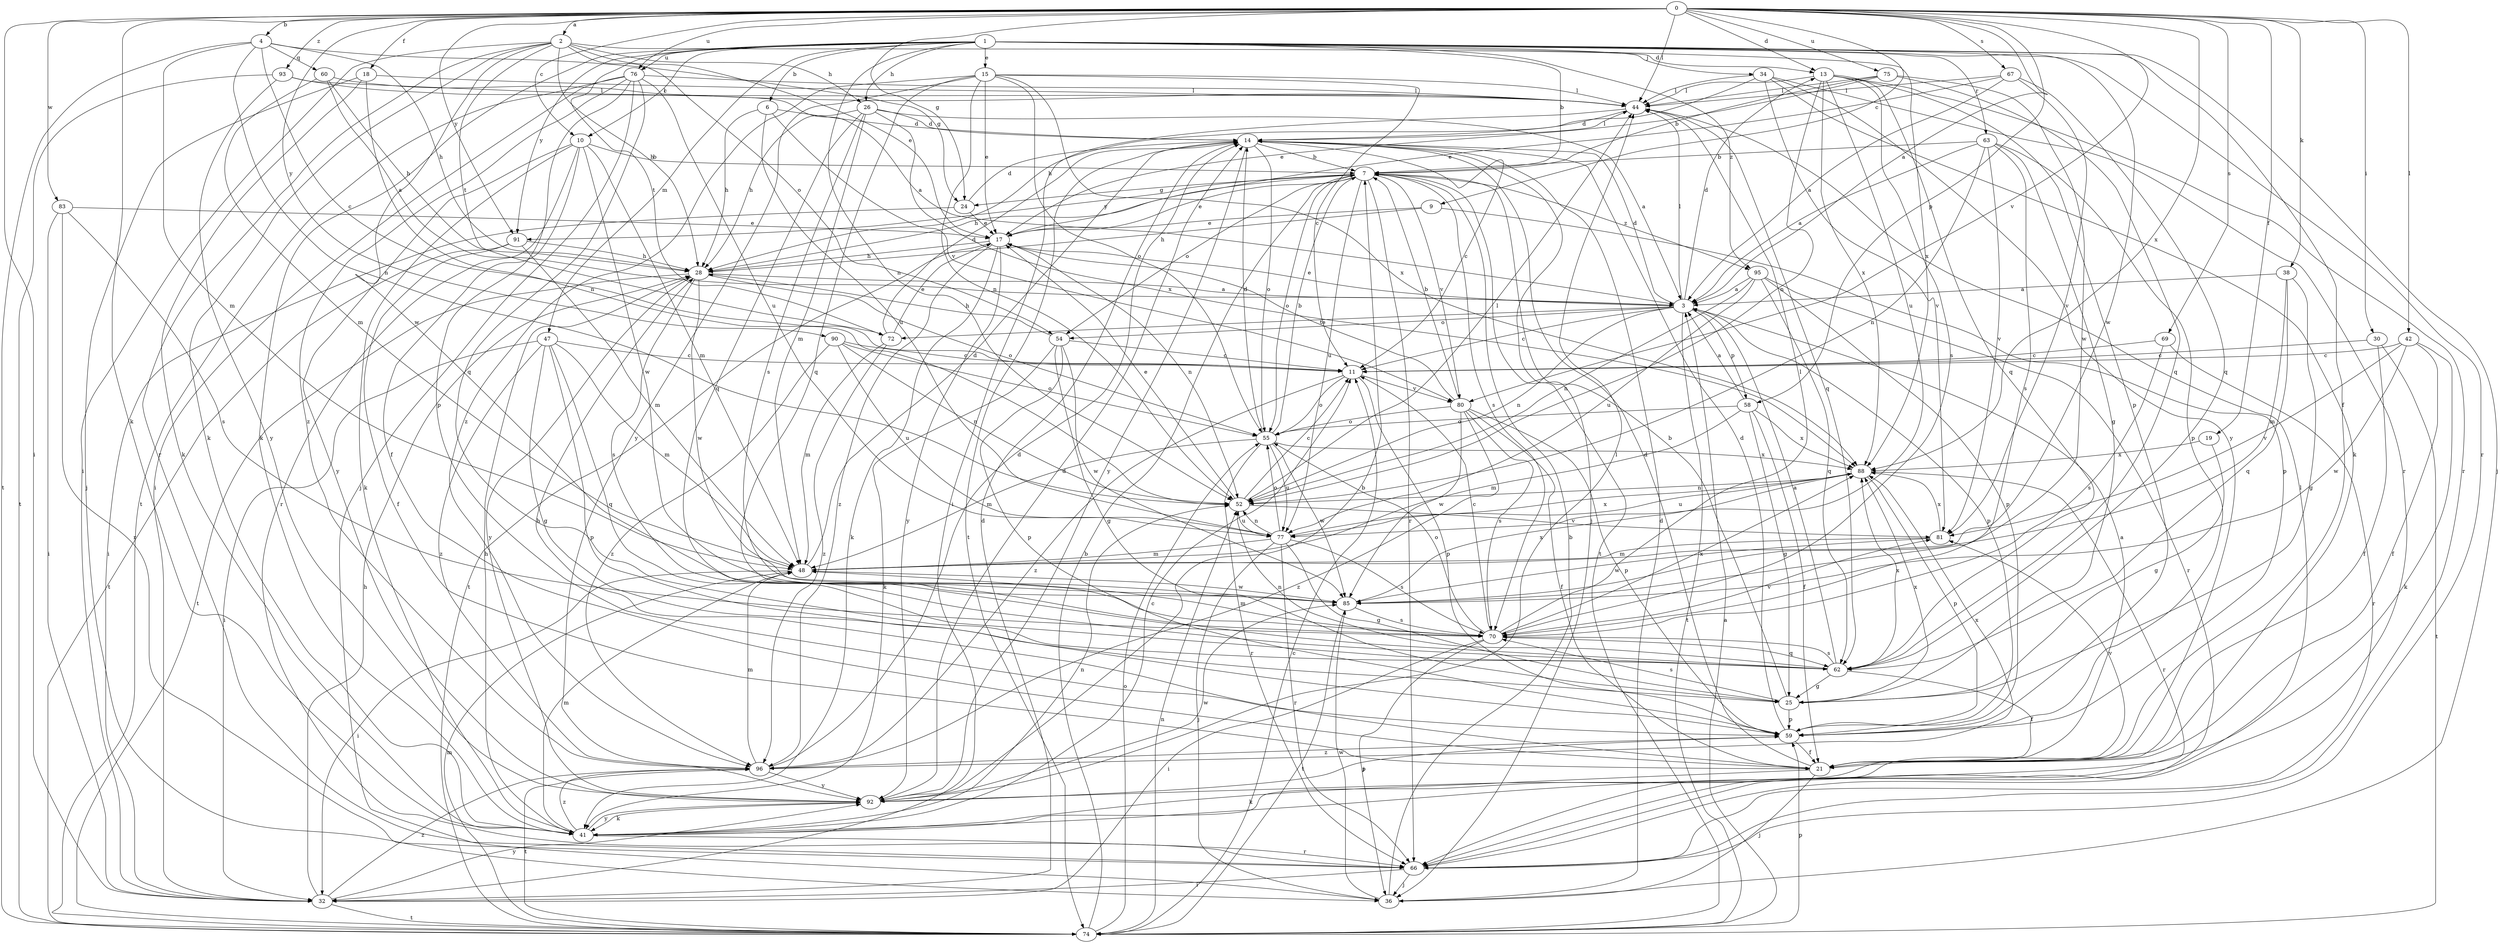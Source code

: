 strict digraph  {
0;
1;
2;
3;
4;
6;
7;
9;
10;
11;
13;
14;
15;
17;
18;
19;
21;
24;
25;
26;
28;
30;
32;
34;
36;
38;
41;
42;
44;
47;
48;
52;
54;
55;
58;
59;
60;
62;
63;
66;
67;
69;
70;
72;
74;
75;
76;
77;
80;
81;
83;
85;
88;
90;
91;
92;
93;
95;
96;
0 -> 2  [label=a];
0 -> 3  [label=a];
0 -> 4  [label=b];
0 -> 9  [label=c];
0 -> 10  [label=c];
0 -> 13  [label=d];
0 -> 18  [label=f];
0 -> 19  [label=f];
0 -> 24  [label=g];
0 -> 30  [label=i];
0 -> 32  [label=i];
0 -> 38  [label=k];
0 -> 41  [label=k];
0 -> 42  [label=l];
0 -> 44  [label=l];
0 -> 58  [label=p];
0 -> 67  [label=s];
0 -> 69  [label=s];
0 -> 75  [label=u];
0 -> 76  [label=u];
0 -> 80  [label=v];
0 -> 83  [label=w];
0 -> 88  [label=x];
0 -> 90  [label=y];
0 -> 91  [label=y];
0 -> 93  [label=z];
1 -> 6  [label=b];
1 -> 7  [label=b];
1 -> 10  [label=c];
1 -> 15  [label=e];
1 -> 21  [label=f];
1 -> 26  [label=h];
1 -> 34  [label=j];
1 -> 36  [label=j];
1 -> 41  [label=k];
1 -> 47  [label=m];
1 -> 52  [label=n];
1 -> 63  [label=r];
1 -> 66  [label=r];
1 -> 72  [label=t];
1 -> 76  [label=u];
1 -> 85  [label=w];
1 -> 88  [label=x];
1 -> 91  [label=y];
1 -> 95  [label=z];
2 -> 13  [label=d];
2 -> 17  [label=e];
2 -> 26  [label=h];
2 -> 28  [label=h];
2 -> 32  [label=i];
2 -> 41  [label=k];
2 -> 54  [label=o];
2 -> 66  [label=r];
2 -> 72  [label=t];
2 -> 85  [label=w];
3 -> 11  [label=c];
3 -> 13  [label=d];
3 -> 14  [label=d];
3 -> 17  [label=e];
3 -> 44  [label=l];
3 -> 52  [label=n];
3 -> 54  [label=o];
3 -> 58  [label=p];
3 -> 59  [label=p];
3 -> 72  [label=t];
3 -> 74  [label=t];
4 -> 11  [label=c];
4 -> 24  [label=g];
4 -> 28  [label=h];
4 -> 48  [label=m];
4 -> 52  [label=n];
4 -> 60  [label=q];
4 -> 74  [label=t];
6 -> 14  [label=d];
6 -> 28  [label=h];
6 -> 77  [label=u];
6 -> 80  [label=v];
7 -> 17  [label=e];
7 -> 24  [label=g];
7 -> 28  [label=h];
7 -> 54  [label=o];
7 -> 55  [label=o];
7 -> 66  [label=r];
7 -> 70  [label=s];
7 -> 74  [label=t];
7 -> 77  [label=u];
7 -> 80  [label=v];
7 -> 91  [label=y];
7 -> 95  [label=z];
9 -> 17  [label=e];
9 -> 28  [label=h];
9 -> 59  [label=p];
10 -> 7  [label=b];
10 -> 21  [label=f];
10 -> 41  [label=k];
10 -> 48  [label=m];
10 -> 66  [label=r];
10 -> 85  [label=w];
10 -> 92  [label=y];
11 -> 55  [label=o];
11 -> 59  [label=p];
11 -> 80  [label=v];
11 -> 96  [label=z];
13 -> 44  [label=l];
13 -> 52  [label=n];
13 -> 59  [label=p];
13 -> 62  [label=q];
13 -> 66  [label=r];
13 -> 70  [label=s];
13 -> 77  [label=u];
13 -> 88  [label=x];
14 -> 7  [label=b];
14 -> 11  [label=c];
14 -> 36  [label=j];
14 -> 44  [label=l];
14 -> 55  [label=o];
14 -> 74  [label=t];
14 -> 92  [label=y];
15 -> 11  [label=c];
15 -> 17  [label=e];
15 -> 44  [label=l];
15 -> 52  [label=n];
15 -> 55  [label=o];
15 -> 62  [label=q];
15 -> 88  [label=x];
15 -> 92  [label=y];
15 -> 96  [label=z];
17 -> 28  [label=h];
17 -> 41  [label=k];
17 -> 52  [label=n];
17 -> 74  [label=t];
17 -> 92  [label=y];
17 -> 96  [label=z];
18 -> 36  [label=j];
18 -> 41  [label=k];
18 -> 44  [label=l];
18 -> 52  [label=n];
19 -> 25  [label=g];
19 -> 88  [label=x];
21 -> 3  [label=a];
21 -> 14  [label=d];
21 -> 28  [label=h];
21 -> 36  [label=j];
21 -> 41  [label=k];
21 -> 81  [label=v];
24 -> 14  [label=d];
24 -> 17  [label=e];
24 -> 32  [label=i];
25 -> 7  [label=b];
25 -> 59  [label=p];
25 -> 70  [label=s];
25 -> 88  [label=x];
26 -> 3  [label=a];
26 -> 14  [label=d];
26 -> 28  [label=h];
26 -> 48  [label=m];
26 -> 62  [label=q];
26 -> 70  [label=s];
26 -> 88  [label=x];
28 -> 3  [label=a];
28 -> 55  [label=o];
28 -> 70  [label=s];
28 -> 74  [label=t];
28 -> 85  [label=w];
28 -> 92  [label=y];
30 -> 11  [label=c];
30 -> 21  [label=f];
30 -> 74  [label=t];
32 -> 14  [label=d];
32 -> 28  [label=h];
32 -> 74  [label=t];
32 -> 92  [label=y];
32 -> 96  [label=z];
34 -> 28  [label=h];
34 -> 41  [label=k];
34 -> 44  [label=l];
34 -> 66  [label=r];
34 -> 81  [label=v];
34 -> 92  [label=y];
36 -> 7  [label=b];
36 -> 14  [label=d];
36 -> 85  [label=w];
38 -> 3  [label=a];
38 -> 25  [label=g];
38 -> 48  [label=m];
38 -> 62  [label=q];
41 -> 11  [label=c];
41 -> 28  [label=h];
41 -> 48  [label=m];
41 -> 52  [label=n];
41 -> 66  [label=r];
41 -> 92  [label=y];
41 -> 96  [label=z];
42 -> 11  [label=c];
42 -> 21  [label=f];
42 -> 41  [label=k];
42 -> 81  [label=v];
42 -> 85  [label=w];
44 -> 14  [label=d];
44 -> 32  [label=i];
44 -> 62  [label=q];
47 -> 11  [label=c];
47 -> 25  [label=g];
47 -> 32  [label=i];
47 -> 48  [label=m];
47 -> 59  [label=p];
47 -> 62  [label=q];
47 -> 96  [label=z];
48 -> 14  [label=d];
48 -> 32  [label=i];
48 -> 85  [label=w];
52 -> 11  [label=c];
52 -> 17  [label=e];
52 -> 44  [label=l];
52 -> 77  [label=u];
52 -> 81  [label=v];
54 -> 11  [label=c];
54 -> 25  [label=g];
54 -> 28  [label=h];
54 -> 41  [label=k];
54 -> 59  [label=p];
54 -> 85  [label=w];
55 -> 7  [label=b];
55 -> 14  [label=d];
55 -> 48  [label=m];
55 -> 66  [label=r];
55 -> 77  [label=u];
55 -> 85  [label=w];
55 -> 88  [label=x];
58 -> 3  [label=a];
58 -> 21  [label=f];
58 -> 25  [label=g];
58 -> 48  [label=m];
58 -> 55  [label=o];
58 -> 88  [label=x];
59 -> 14  [label=d];
59 -> 21  [label=f];
59 -> 96  [label=z];
60 -> 3  [label=a];
60 -> 28  [label=h];
60 -> 44  [label=l];
60 -> 48  [label=m];
62 -> 3  [label=a];
62 -> 21  [label=f];
62 -> 25  [label=g];
62 -> 52  [label=n];
62 -> 70  [label=s];
62 -> 88  [label=x];
63 -> 3  [label=a];
63 -> 7  [label=b];
63 -> 25  [label=g];
63 -> 52  [label=n];
63 -> 59  [label=p];
63 -> 70  [label=s];
63 -> 81  [label=v];
66 -> 32  [label=i];
66 -> 36  [label=j];
66 -> 44  [label=l];
67 -> 3  [label=a];
67 -> 17  [label=e];
67 -> 44  [label=l];
67 -> 62  [label=q];
67 -> 81  [label=v];
69 -> 11  [label=c];
69 -> 66  [label=r];
69 -> 70  [label=s];
70 -> 11  [label=c];
70 -> 32  [label=i];
70 -> 36  [label=j];
70 -> 44  [label=l];
70 -> 48  [label=m];
70 -> 55  [label=o];
70 -> 62  [label=q];
70 -> 81  [label=v];
70 -> 88  [label=x];
72 -> 14  [label=d];
72 -> 17  [label=e];
72 -> 48  [label=m];
72 -> 96  [label=z];
74 -> 3  [label=a];
74 -> 7  [label=b];
74 -> 11  [label=c];
74 -> 48  [label=m];
74 -> 52  [label=n];
74 -> 55  [label=o];
74 -> 59  [label=p];
75 -> 7  [label=b];
75 -> 17  [label=e];
75 -> 44  [label=l];
75 -> 62  [label=q];
75 -> 85  [label=w];
76 -> 32  [label=i];
76 -> 36  [label=j];
76 -> 44  [label=l];
76 -> 59  [label=p];
76 -> 62  [label=q];
76 -> 74  [label=t];
76 -> 77  [label=u];
76 -> 96  [label=z];
77 -> 25  [label=g];
77 -> 36  [label=j];
77 -> 48  [label=m];
77 -> 52  [label=n];
77 -> 55  [label=o];
77 -> 66  [label=r];
77 -> 70  [label=s];
77 -> 88  [label=x];
80 -> 7  [label=b];
80 -> 17  [label=e];
80 -> 21  [label=f];
80 -> 55  [label=o];
80 -> 59  [label=p];
80 -> 70  [label=s];
80 -> 85  [label=w];
80 -> 96  [label=z];
81 -> 48  [label=m];
81 -> 85  [label=w];
81 -> 88  [label=x];
83 -> 17  [label=e];
83 -> 32  [label=i];
83 -> 66  [label=r];
83 -> 70  [label=s];
85 -> 70  [label=s];
85 -> 74  [label=t];
85 -> 88  [label=x];
88 -> 52  [label=n];
88 -> 59  [label=p];
88 -> 66  [label=r];
88 -> 77  [label=u];
90 -> 11  [label=c];
90 -> 52  [label=n];
90 -> 55  [label=o];
90 -> 77  [label=u];
90 -> 96  [label=z];
91 -> 21  [label=f];
91 -> 28  [label=h];
91 -> 48  [label=m];
91 -> 74  [label=t];
92 -> 7  [label=b];
92 -> 14  [label=d];
92 -> 41  [label=k];
92 -> 44  [label=l];
92 -> 59  [label=p];
92 -> 85  [label=w];
93 -> 3  [label=a];
93 -> 44  [label=l];
93 -> 74  [label=t];
93 -> 92  [label=y];
95 -> 3  [label=a];
95 -> 52  [label=n];
95 -> 59  [label=p];
95 -> 62  [label=q];
95 -> 66  [label=r];
95 -> 77  [label=u];
96 -> 14  [label=d];
96 -> 48  [label=m];
96 -> 74  [label=t];
96 -> 88  [label=x];
96 -> 92  [label=y];
}

